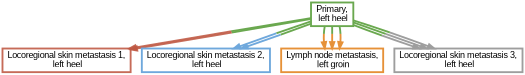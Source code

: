 digraph  {
dpi=600;size=3.5;
"Primary,\n left heel" [color="#6aa84f", fillcolor=white, fontname=Arial, penwidth="3.0", shape=box];
"Locoregional skin metastasis 1,\n left heel" [color="#be5742e1", fillcolor=white, fontname=Arial, penwidth="3.0", shape=box];
"Locoregional skin metastasis 2,\n left heel" [color="#6fa8dc", fillcolor=white, fontname=Arial, penwidth="3.0", shape=box];
"Lymph node metastasis,\n left groin" [color="#e69138", fillcolor=white, fontname=Arial, penwidth="3.0", shape=box];
"Locoregional skin metastasis 3,\n left heel" [color="#9e9e9e", fillcolor=white, fontname=Arial, penwidth="3.0", shape=box];
"Primary,\n left heel" -> "Locoregional skin metastasis 1,\n left heel"  [color="#6aa84f;0.5:#be5742e1", key=0, penwidth=3];
"Primary,\n left heel" -> "Locoregional skin metastasis 1,\n left heel"  [color="#6aa84f;0.5:#be5742e1", key=1, penwidth=3];
"Primary,\n left heel" -> "Locoregional skin metastasis 2,\n left heel"  [color="#6aa84f;0.5:#6fa8dc", key=0, penwidth=3];
"Primary,\n left heel" -> "Locoregional skin metastasis 2,\n left heel"  [color="#6aa84f;0.5:#6fa8dc", key=1, penwidth=3];
"Primary,\n left heel" -> "Lymph node metastasis,\n left groin"  [color="#6aa84f;0.5:#e69138", key=0, penwidth=3];
"Primary,\n left heel" -> "Lymph node metastasis,\n left groin"  [color="#6aa84f;0.5:#e69138", key=1, penwidth=3];
"Primary,\n left heel" -> "Lymph node metastasis,\n left groin"  [color="#6aa84f;0.5:#e69138", key=2, penwidth=3];
"Primary,\n left heel" -> "Locoregional skin metastasis 3,\n left heel"  [color="#6aa84f;0.5:#9e9e9e", key=0, penwidth=3];
"Primary,\n left heel" -> "Locoregional skin metastasis 3,\n left heel"  [color="#6aa84f;0.5:#9e9e9e", key=1, penwidth=3];
"Primary,\n left heel" -> "Locoregional skin metastasis 3,\n left heel"  [color="#6aa84f;0.5:#9e9e9e", key=2, penwidth=3];
}
